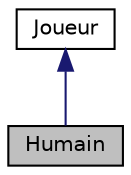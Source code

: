 digraph "Humain"
{
 // LATEX_PDF_SIZE
  edge [fontname="Helvetica",fontsize="10",labelfontname="Helvetica",labelfontsize="10"];
  node [fontname="Helvetica",fontsize="10",shape=record];
  Node1 [label="Humain",height=0.2,width=0.4,color="black", fillcolor="grey75", style="filled", fontcolor="black",tooltip="Si le joueur est un humain."];
  Node2 -> Node1 [dir="back",color="midnightblue",fontsize="10",style="solid",fontname="Helvetica"];
  Node2 [label="Joueur",height=0.2,width=0.4,color="black", fillcolor="white", style="filled",URL="$classJoueur.html",tooltip="classe abstraite regroupant tout joueur"];
}
